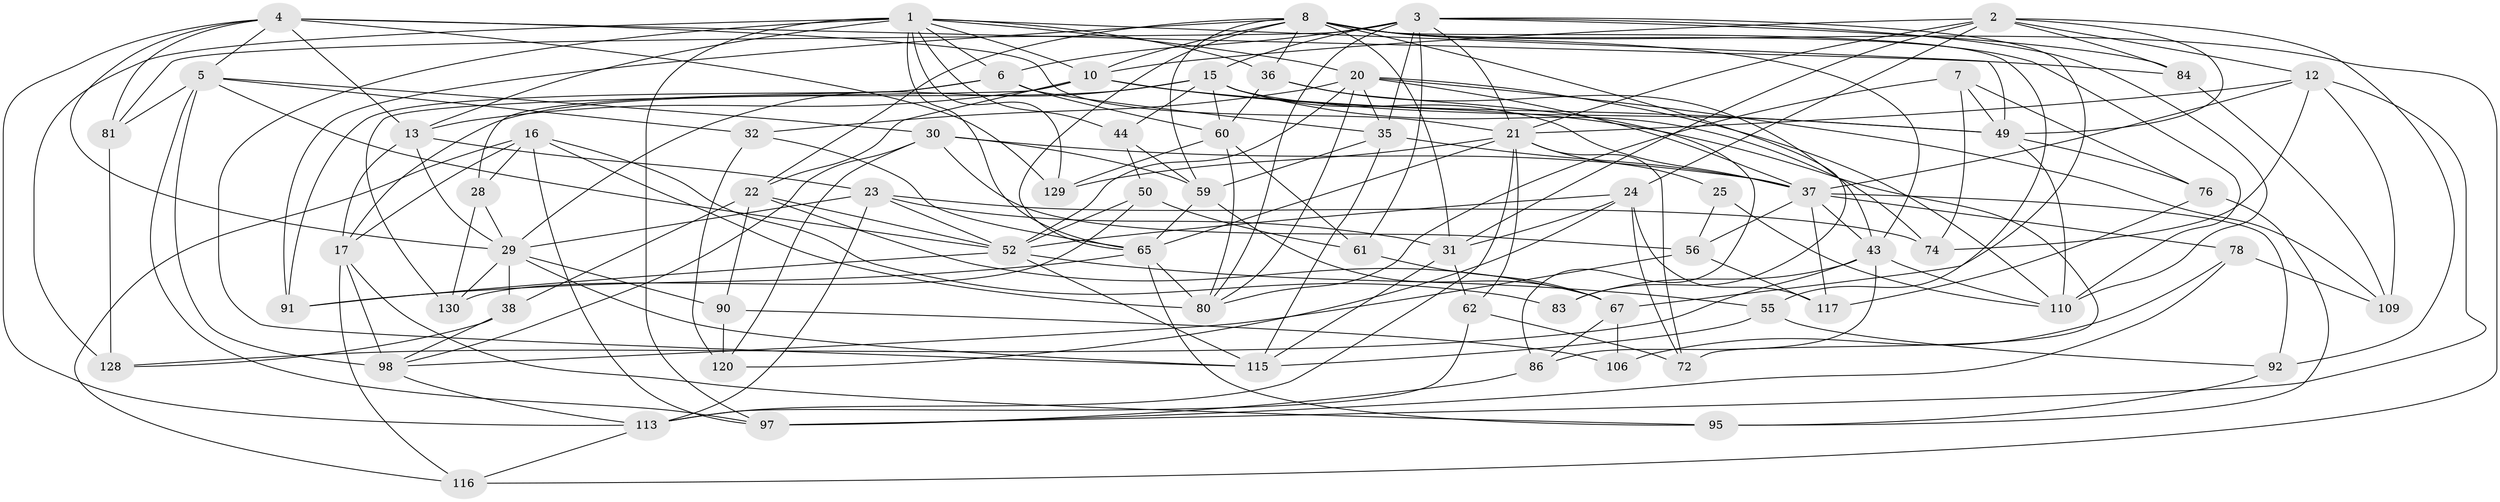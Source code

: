 // original degree distribution, {4: 1.0}
// Generated by graph-tools (version 1.1) at 2025/16/03/09/25 04:16:28]
// undirected, 68 vertices, 194 edges
graph export_dot {
graph [start="1"]
  node [color=gray90,style=filled];
  1 [super="+9+45+135"];
  2 [super="+11+18"];
  3 [super="+112+77"];
  4 [super="+46+39"];
  5 [super="+19+26"];
  6 [super="+96"];
  7;
  8 [super="+70+75+101+33"];
  10 [super="+14+48"];
  12 [super="+58"];
  13 [super="+66"];
  15 [super="+42+99+63"];
  16 [super="+93"];
  17 [super="+47"];
  20 [super="+69"];
  21 [super="+27"];
  22 [super="+73"];
  23 [super="+105"];
  24 [super="+114"];
  25;
  28;
  29 [super="+136+34+68"];
  30 [super="+88"];
  31 [super="+103"];
  32;
  35 [super="+40"];
  36 [super="+54"];
  37 [super="+64+102+89"];
  38;
  43 [super="+87+124"];
  44;
  49 [super="+51"];
  50;
  52 [super="+125+94"];
  55;
  56 [super="+85"];
  59 [super="+131"];
  60 [super="+108"];
  61;
  62;
  65 [super="+71"];
  67 [super="+134+121"];
  72;
  74;
  76;
  78;
  80 [super="+126"];
  81;
  83;
  84;
  86 [super="+127"];
  90;
  91;
  92;
  95;
  97 [super="+104"];
  98 [super="+118"];
  106;
  109;
  110 [super="+122"];
  113 [super="+119"];
  115 [super="+123"];
  116;
  117;
  120;
  128;
  129;
  130;
  1 -- 36;
  1 -- 128;
  1 -- 129;
  1 -- 115;
  1 -- 20;
  1 -- 13;
  1 -- 44;
  1 -- 6;
  1 -- 97;
  1 -- 10;
  1 -- 49;
  1 -- 65;
  2 -- 92;
  2 -- 10;
  2 -- 12;
  2 -- 31;
  2 -- 84;
  2 -- 24;
  2 -- 21;
  2 -- 49;
  3 -- 21;
  3 -- 110;
  3 -- 81;
  3 -- 61;
  3 -- 15;
  3 -- 80;
  3 -- 35;
  3 -- 67;
  3 -- 6;
  3 -- 84;
  4 -- 129;
  4 -- 29;
  4 -- 84;
  4 -- 81;
  4 -- 21;
  4 -- 5;
  4 -- 113;
  4 -- 13;
  5 -- 52 [weight=2];
  5 -- 32;
  5 -- 81;
  5 -- 98;
  5 -- 97;
  5 -- 30;
  6 -- 28;
  6 -- 91;
  6 -- 35;
  6 -- 60;
  7 -- 80;
  7 -- 49;
  7 -- 76;
  7 -- 74;
  8 -- 110;
  8 -- 22;
  8 -- 83;
  8 -- 91;
  8 -- 10;
  8 -- 116;
  8 -- 36;
  8 -- 55;
  8 -- 59;
  8 -- 31;
  8 -- 65;
  8 -- 43;
  10 -- 72;
  10 -- 13;
  10 -- 22;
  10 -- 130;
  10 -- 49;
  12 -- 21;
  12 -- 97;
  12 -- 74;
  12 -- 109;
  12 -- 37;
  13 -- 23;
  13 -- 17;
  13 -- 29;
  15 -- 49 [weight=2];
  15 -- 44;
  15 -- 37;
  15 -- 17;
  15 -- 74;
  15 -- 29 [weight=2];
  15 -- 60;
  16 -- 28;
  16 -- 116;
  16 -- 80;
  16 -- 17;
  16 -- 83;
  16 -- 97;
  17 -- 95;
  17 -- 116;
  17 -- 98;
  20 -- 110;
  20 -- 80;
  20 -- 32;
  20 -- 52;
  20 -- 37;
  20 -- 109;
  20 -- 35;
  21 -- 129;
  21 -- 65;
  21 -- 72;
  21 -- 25;
  21 -- 62;
  21 -- 113;
  22 -- 67;
  22 -- 38;
  22 -- 90;
  22 -- 52;
  23 -- 31;
  23 -- 29;
  23 -- 113;
  23 -- 74;
  23 -- 52;
  24 -- 117;
  24 -- 120;
  24 -- 72;
  24 -- 52;
  24 -- 31;
  25 -- 56 [weight=2];
  25 -- 110;
  28 -- 130;
  28 -- 29;
  29 -- 90;
  29 -- 130;
  29 -- 115;
  29 -- 38;
  30 -- 37;
  30 -- 56;
  30 -- 120;
  30 -- 98;
  30 -- 59;
  31 -- 115;
  31 -- 62;
  32 -- 120;
  32 -- 65;
  35 -- 37;
  35 -- 115;
  35 -- 59;
  36 -- 43;
  36 -- 86 [weight=2];
  36 -- 60;
  37 -- 92;
  37 -- 56;
  37 -- 117;
  37 -- 78;
  37 -- 43;
  38 -- 128;
  38 -- 98;
  43 -- 86;
  43 -- 110;
  43 -- 83 [weight=2];
  43 -- 128;
  44 -- 50;
  44 -- 59;
  49 -- 76;
  49 -- 110;
  50 -- 130;
  50 -- 61;
  50 -- 52;
  52 -- 91;
  52 -- 55;
  52 -- 115;
  55 -- 115;
  55 -- 92;
  56 -- 117;
  56 -- 98;
  59 -- 67;
  59 -- 65;
  60 -- 61;
  60 -- 80;
  60 -- 129;
  61 -- 67;
  62 -- 113;
  62 -- 72;
  65 -- 80;
  65 -- 91;
  65 -- 95;
  67 -- 106 [weight=2];
  67 -- 86 [weight=2];
  76 -- 95;
  76 -- 117;
  78 -- 109;
  78 -- 97;
  78 -- 106;
  81 -- 128;
  84 -- 109;
  86 -- 97;
  90 -- 120;
  90 -- 106;
  92 -- 95;
  98 -- 113;
  113 -- 116;
}
